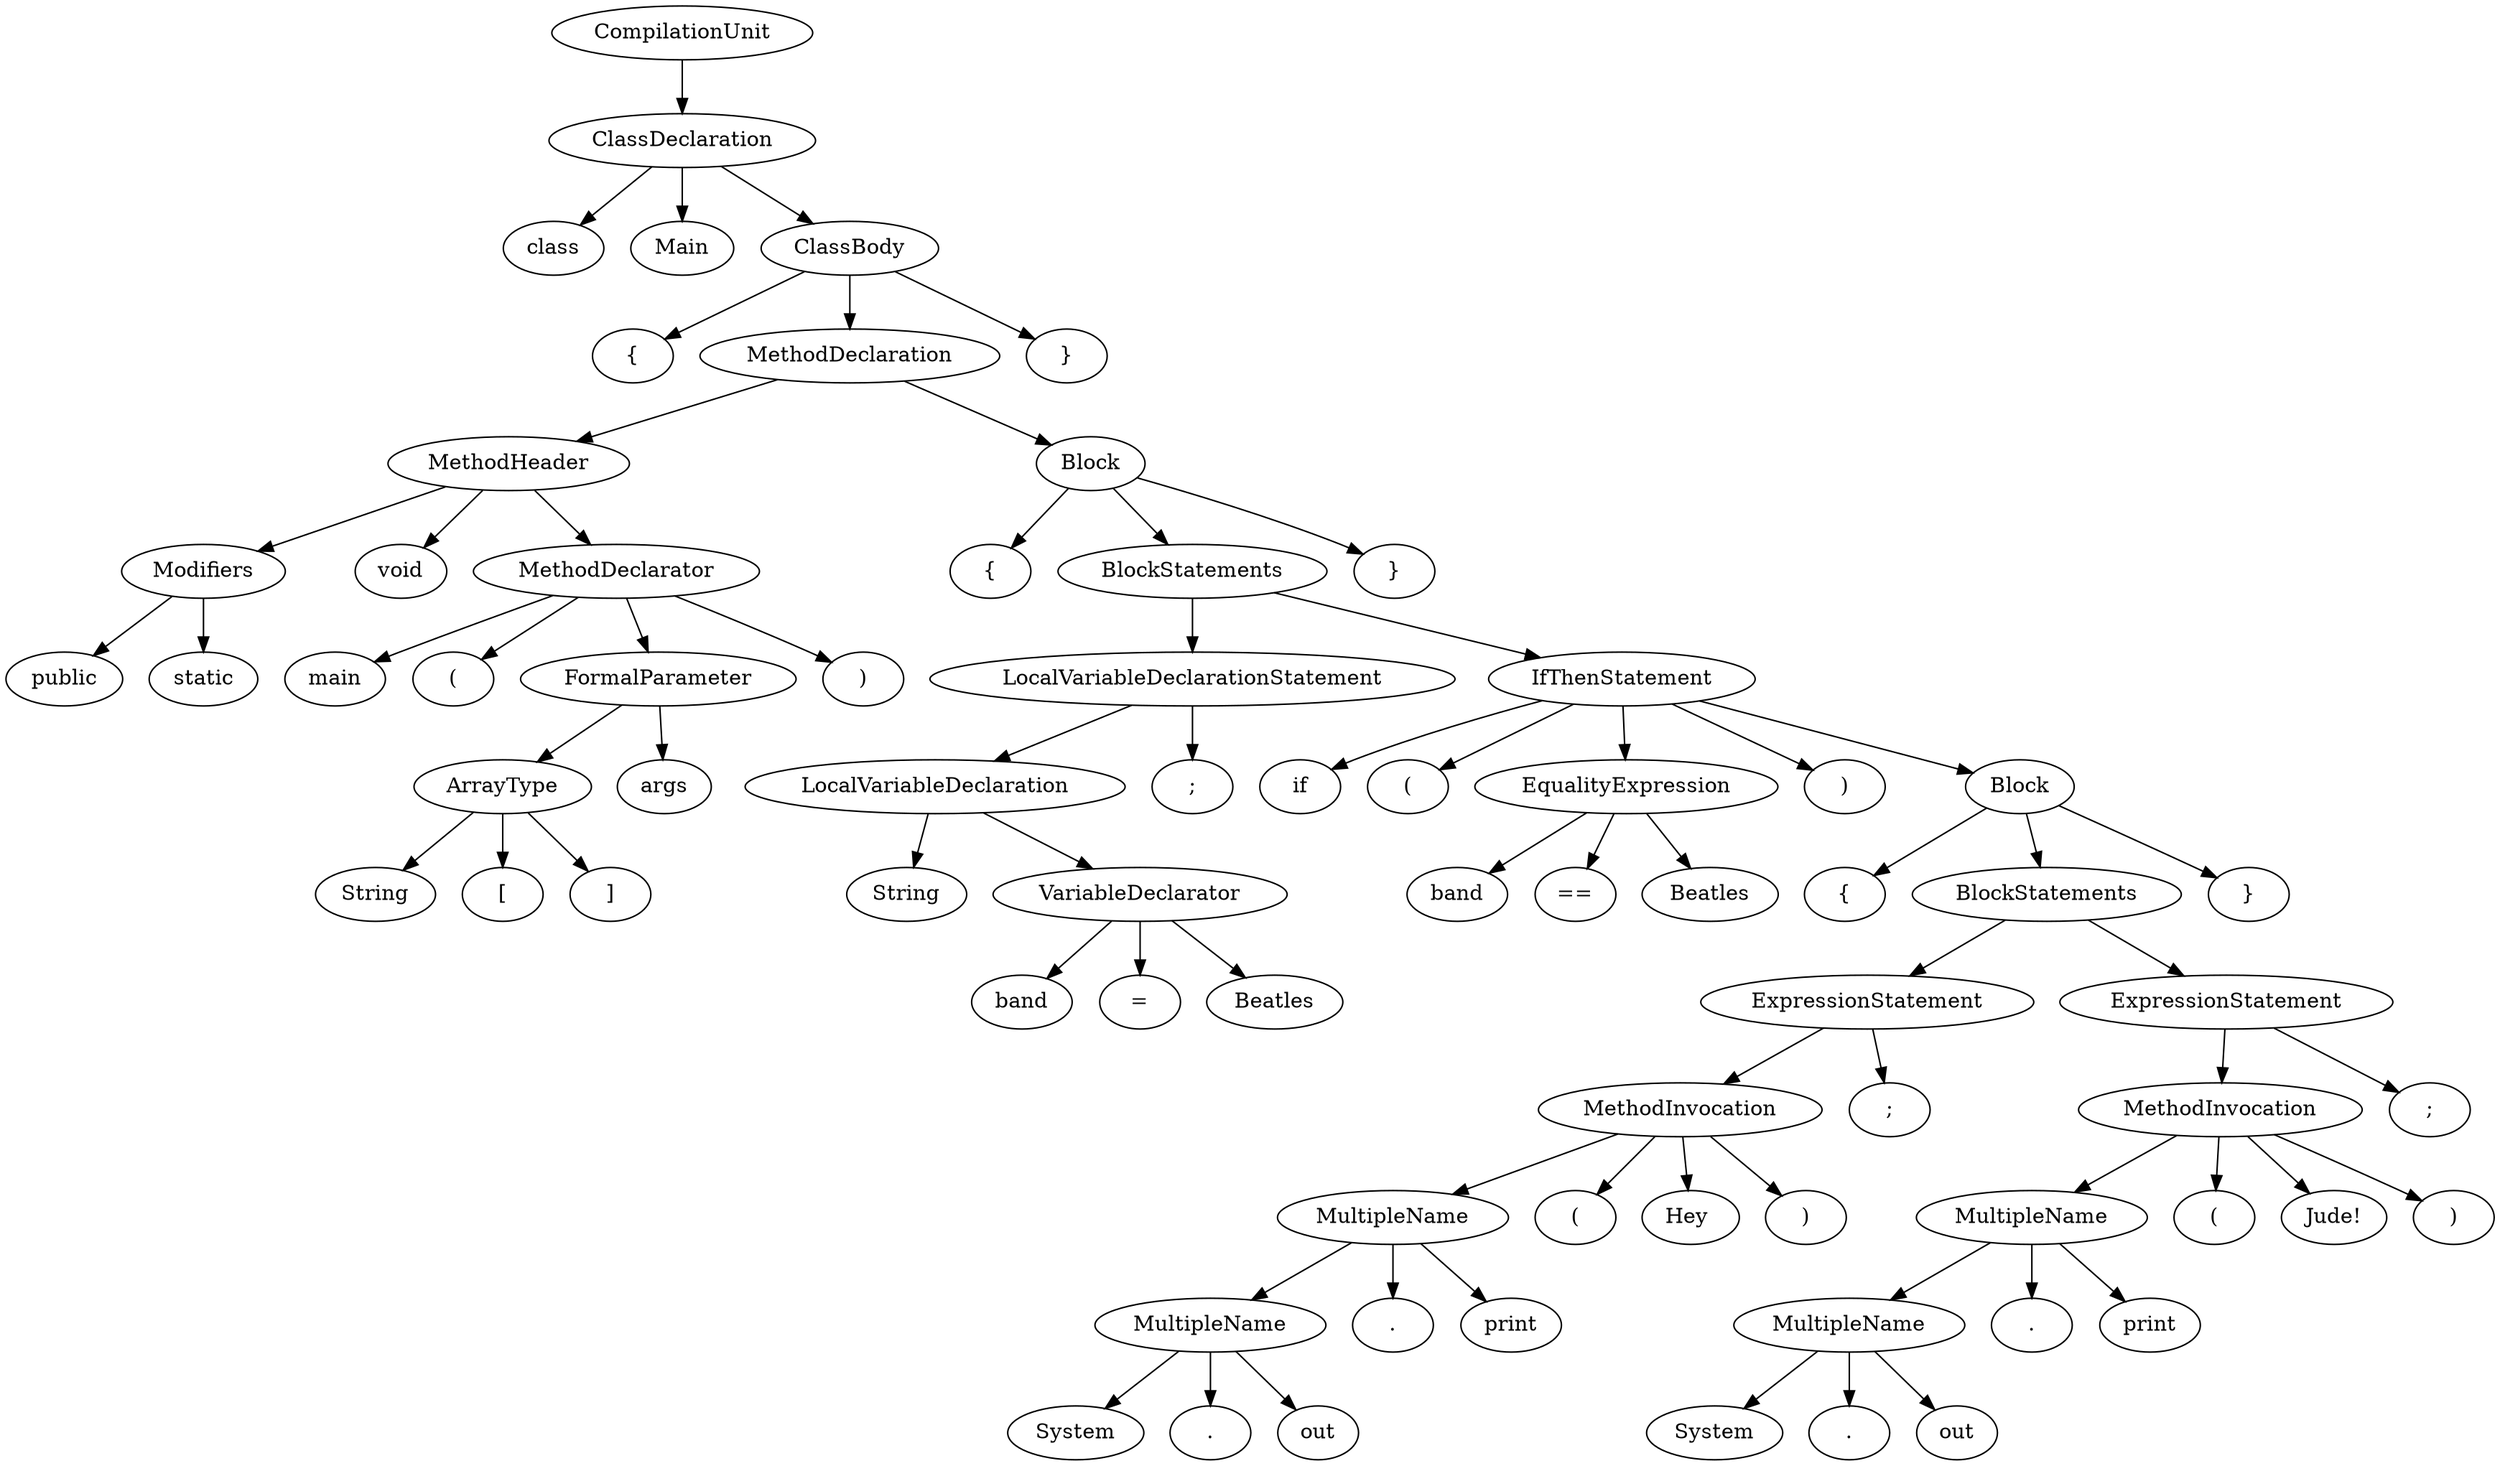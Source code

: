 digraph G{
ordering="out";
0[label="public"];
1[label="static"];
2[label="Modifiers"];
2->0;
2->1;
3[label="String"];
4[label="["];
5[label="]"];
6[label="ArrayType"];
6->3;
6->4;
6->5;
7[label="args"];
8[label="FormalParameter"];
8->6;
8->7;
9[label="main"];
10[label="("];
11[label=")"];
12[label="MethodDeclarator"];
12->9;
12->10;
12->8;
12->11;
13[label="void"];
14[label="MethodHeader"];
14->2;
14->13;
14->12;
15[label="String"];
16[label="band"];
17[label="Beatles"];
18[label="="];
19[label="VariableDeclarator"];
19->16;
19->18;
19->17;
20[label="LocalVariableDeclaration"];
20->15;
20->19;
21[label=";"];
22[label="LocalVariableDeclarationStatement"];
22->20;
22->21;
23[label="band"];
24[label="Beatles"];
25[label="=="];
26[label="EqualityExpression"];
26->23;
26->25;
26->24;
27[label="System"];
28[label="."];
29[label="out"];
30[label="MultipleName"];
30->27;
30->28;
30->29;
31[label="."];
32[label="print"];
33[label="MultipleName"];
33->30;
33->31;
33->32;
34[label="Hey "];
35[label="("];
36[label=")"];
37[label="MethodInvocation"];
37->33;
37->35;
37->34;
37->36;
38[label=";"];
39[label="ExpressionStatement"];
39->37;
39->38;
40[label="System"];
41[label="."];
42[label="out"];
43[label="MultipleName"];
43->40;
43->41;
43->42;
44[label="."];
45[label="print"];
46[label="MultipleName"];
46->43;
46->44;
46->45;
47[label="Jude!"];
48[label="("];
49[label=")"];
50[label="MethodInvocation"];
50->46;
50->48;
50->47;
50->49;
51[label=";"];
52[label="ExpressionStatement"];
52->50;
52->51;
53[label="BlockStatements"];
53->39;
53->52;
54[label="{"];
55[label="}"];
56[label="Block"];
56->54;
56->53;
56->55;
57[label="if"];
58[label="("];
59[label=")"];
60[label="IfThenStatement"];
60->57;
60->58;
60->26;
60->59;
60->56;
61[label="BlockStatements"];
61->22;
61->60;
62[label="{"];
63[label="}"];
64[label="Block"];
64->62;
64->61;
64->63;
65[label="MethodDeclaration"];
65->14;
65->64;
66[label="{"];
67[label="}"];
68[label="ClassBody"];
68->66;
68->65;
68->67;
69[label="class"];
70[label="Main"];
71[label="ClassDeclaration"];
71->69;
71->70;
71->68;
72[label="CompilationUnit"];
72->71;
}
